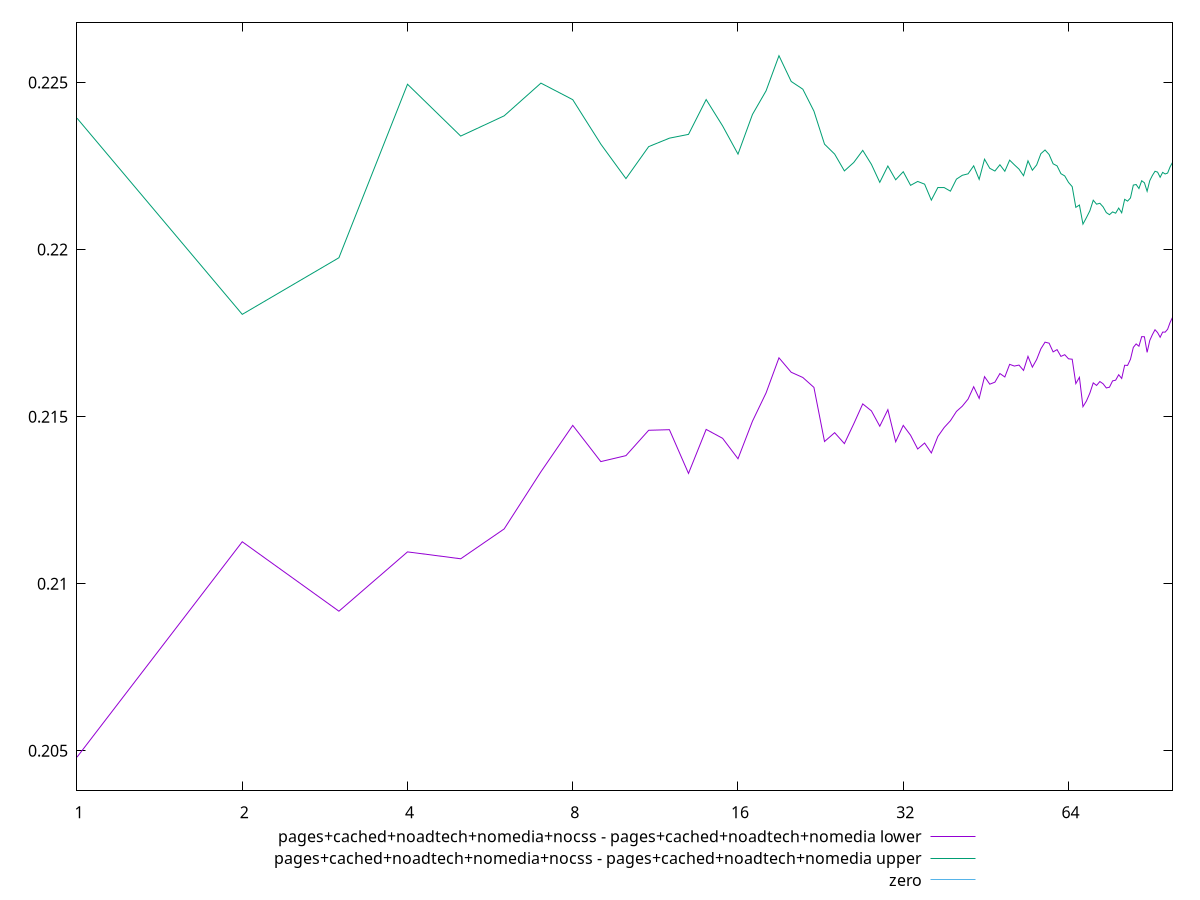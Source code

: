 reset

$pagesCachedNoadtechNomediaNocssPagesCachedNoadtechNomediaLower <<EOF
0 0.21761675091131272
1 0.20480861848232232
2 0.21125504143677595
3 0.20917672253952665
4 0.21095193787598057
5 0.21074580096627077
6 0.21163953896539042
7 0.21335007971040454
8 0.21473855917290344
9 0.21365472469711527
10 0.21383311552690848
11 0.2145920864393711
12 0.21460955567458956
13 0.21330120965769206
14 0.2146181775405046
15 0.21435146846050124
16 0.21373977908171385
17 0.21486276781131075
18 0.21571062823401468
19 0.21676093793314102
20 0.2163287449546922
21 0.2161723656748693
22 0.2158758007736601
23 0.2142555362878855
24 0.21452018776409254
25 0.21419330149514984
26 0.2147845161909293
27 0.21538186995904196
28 0.2151728964506139
29 0.21471368213117079
30 0.21520894026635887
31 0.21424711558243362
32 0.21473840056056925
33 0.21444285791135917
34 0.21403229557027184
35 0.21420986260256622
36 0.21391281989751978
37 0.2144068545312367
38 0.21467633496353686
39 0.21487752548412486
40 0.2151560015329048
41 0.21531462197543114
42 0.2155261153019245
43 0.21589557926178748
44 0.21554588049302859
45 0.21619753969932784
46 0.21597170428046913
47 0.21603166526873682
48 0.21629043001158232
49 0.21618766279741636
50 0.21656582039385078
51 0.21651430891910206
52 0.21654328894513816
53 0.2163836756963728
54 0.2168047941197581
55 0.2164823138230642
56 0.21671082952947293
57 0.21703009878442403
58 0.2172295106635185
59 0.21719927233061226
60 0.21693807049671468
61 0.21700605174146348
62 0.21680337435854846
63 0.21685419800626296
64 0.2167314516792469
65 0.21671878649351714
66 0.21598873490506082
67 0.21617720043255534
68 0.21529866395895206
69 0.21546732734231985
70 0.21570485570412176
71 0.21601088862780277
72 0.2159344450239149
73 0.21605114497145866
74 0.21598350788089143
75 0.2158589191421543
76 0.2158814962345186
77 0.21606992431313088
78 0.2160920675460183
79 0.21625483436540394
80 0.21614340133819998
81 0.2165379239000283
82 0.21653354695456498
83 0.21671797244957275
84 0.21707385314874816
85 0.21717688815221534
86 0.21710788180370463
87 0.21739466921855596
88 0.21739127348805862
89 0.21692381769196187
90 0.21728072844149418
91 0.21745518787466034
92 0.21760129997908545
93 0.21751613922314214
94 0.21737637273862484
95 0.2175313889523944
96 0.21752911910530112
97 0.21761626427156217
98 0.21781786683185322
99 0.21796996380189115
EOF

$pagesCachedNoadtechNomediaNocssPagesCachedNoadtechNomediaUpper <<EOF
0 0.21761675091131272
1 0.22393346019987284
2 0.21806194214879485
3 0.21975641200820675
4 0.22494953518534186
5 0.2233976899531574
6 0.22400367536699875
7 0.22498305733566137
8 0.22448732290961335
9 0.22315645971006498
10 0.2221251180199159
11 0.22308222433618163
12 0.2233355401571579
13 0.22344869455548344
14 0.22449090667956761
15 0.22370163585154246
16 0.22285802789239026
17 0.22404472938868725
18 0.2247528117603996
19 0.22580346978553287
20 0.22503270461250538
21 0.22480104842369397
22 0.22414578124061535
23 0.22315571677309645
24 0.22285837501140948
25 0.222355113564195
26 0.22260754967596708
27 0.22296981946344197
28 0.22255178083467617
29 0.22201309653235882
30 0.2225015962737815
31 0.22209002402812347
32 0.22233119724809747
33 0.2219232080863777
34 0.22203981622845512
35 0.2219587454195712
36 0.22148075686001809
37 0.2218579117673159
38 0.22185569676113373
39 0.22174897882672684
40 0.22210926187396332
41 0.22222440806565283
42 0.22226785133694832
43 0.2225076300398786
44 0.2221025159091219
45 0.22270603897705768
46 0.22243335310508666
47 0.22235171053385552
48 0.2225392910285765
49 0.22234398662547755
50 0.22267737992943878
51 0.2225379924333314
52 0.22240943258510718
53 0.2222120196186837
54 0.22265688565387806
55 0.22237547901368143
56 0.22253457693257586
57 0.22287112579452106
58 0.22298140604906888
59 0.22284592139976017
60 0.22256813449263277
61 0.22250661593189303
62 0.22227220185479402
63 0.22220534944253564
64 0.22201158606361981
65 0.22188393568908318
66 0.22126431993759438
67 0.22133409208167082
68 0.22076298964073768
69 0.22095684219334957
70 0.22116130078133903
71 0.22147751149088485
72 0.2213596258036934
73 0.22138660856757236
74 0.22127884371695367
75 0.2211076733678434
76 0.2210451343500119
77 0.2211278046242745
78 0.22109021387074487
79 0.22124312853598493
80 0.221101244067607
81 0.22150434983759565
82 0.221451520058033
83 0.22154575510244062
84 0.22193131139469768
85 0.2219477027213457
86 0.2218282397435614
87 0.2220615817117664
88 0.22199997472901592
89 0.22174520717803195
90 0.22206438771428047
91 0.2222202712324285
92 0.2223445093688144
93 0.22231859351842934
94 0.22216532222160648
95 0.22231146832549678
96 0.22226374384038997
97 0.2222911971139448
98 0.2224761113586643
99 0.22260959447055673
EOF

set key outside below
set xrange [1:99]
set yrange [0.20380861848232232:0.22680346978553287]
set trange [0.20380861848232232:0.22680346978553287]
set logscale x 2
set terminal svg size 640, 520 enhanced background rgb 'white'
set output "report_00025_2021-02-22T21:38:55.199Z/meta/scoreEstimate/diff/4_sub_3.svg"

plot $pagesCachedNoadtechNomediaNocssPagesCachedNoadtechNomediaLower title "pages+cached+noadtech+nomedia+nocss - pages+cached+noadtech+nomedia lower" with line, \
     $pagesCachedNoadtechNomediaNocssPagesCachedNoadtechNomediaUpper title "pages+cached+noadtech+nomedia+nocss - pages+cached+noadtech+nomedia upper" with line, \
     0 title "zero"

reset
